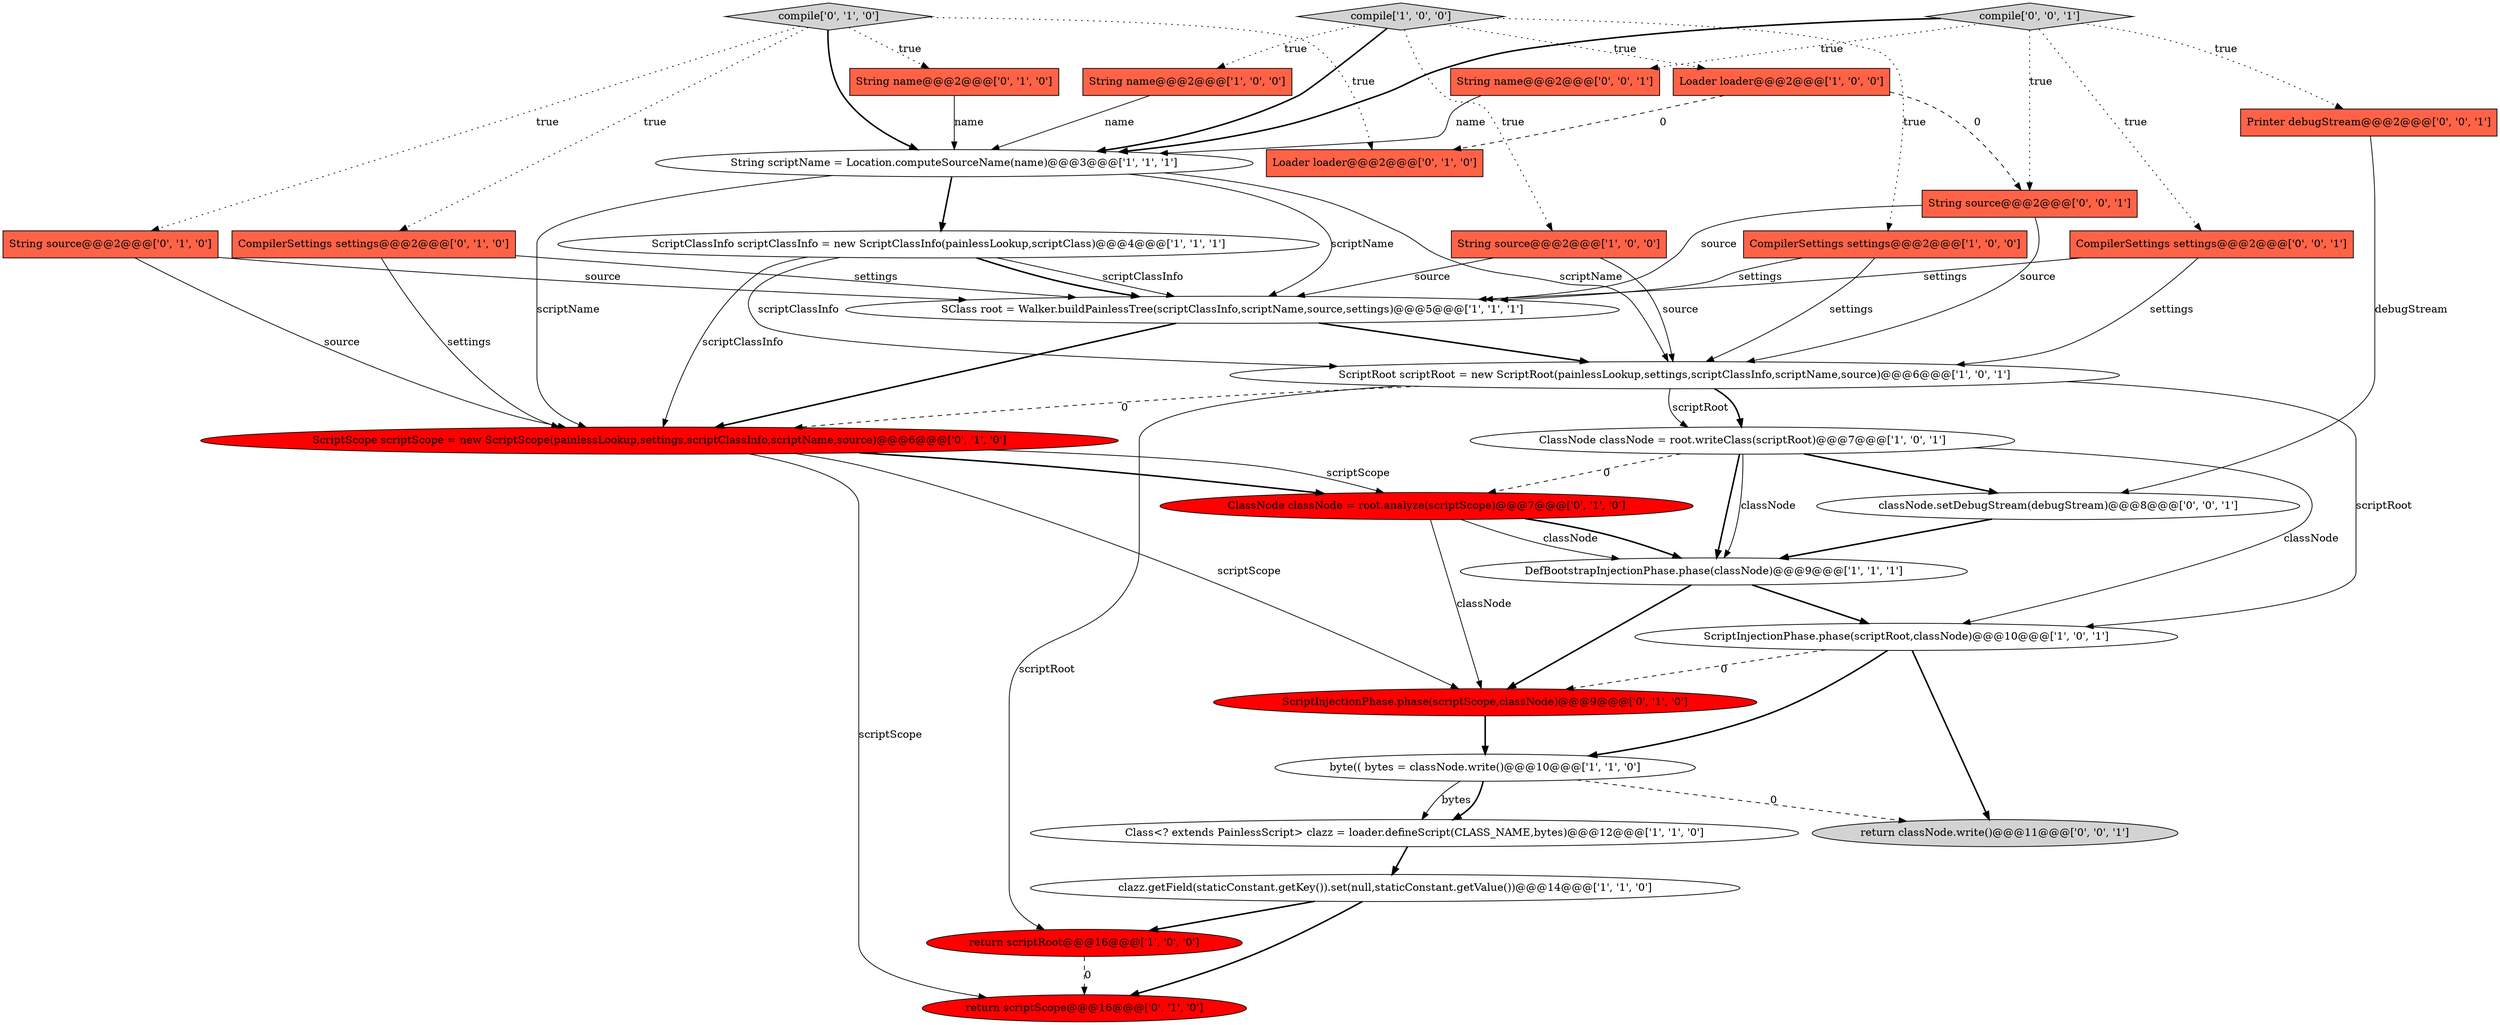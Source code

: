 digraph {
19 [style = filled, label = "compile['0', '1', '0']", fillcolor = lightgray, shape = diamond image = "AAA0AAABBB2BBB"];
30 [style = filled, label = "classNode.setDebugStream(debugStream)@@@8@@@['0', '0', '1']", fillcolor = white, shape = ellipse image = "AAA0AAABBB3BBB"];
27 [style = filled, label = "String name@@@2@@@['0', '0', '1']", fillcolor = tomato, shape = box image = "AAA0AAABBB3BBB"];
26 [style = filled, label = "Printer debugStream@@@2@@@['0', '0', '1']", fillcolor = tomato, shape = box image = "AAA0AAABBB3BBB"];
6 [style = filled, label = "byte(( bytes = classNode.write()@@@10@@@['1', '1', '0']", fillcolor = white, shape = ellipse image = "AAA0AAABBB1BBB"];
3 [style = filled, label = "String name@@@2@@@['1', '0', '0']", fillcolor = tomato, shape = box image = "AAA0AAABBB1BBB"];
18 [style = filled, label = "String name@@@2@@@['0', '1', '0']", fillcolor = tomato, shape = box image = "AAA0AAABBB2BBB"];
12 [style = filled, label = "String scriptName = Location.computeSourceName(name)@@@3@@@['1', '1', '1']", fillcolor = white, shape = ellipse image = "AAA0AAABBB1BBB"];
21 [style = filled, label = "String source@@@2@@@['0', '1', '0']", fillcolor = tomato, shape = box image = "AAA0AAABBB2BBB"];
0 [style = filled, label = "ScriptInjectionPhase.phase(scriptRoot,classNode)@@@10@@@['1', '0', '1']", fillcolor = white, shape = ellipse image = "AAA0AAABBB1BBB"];
9 [style = filled, label = "Class<? extends PainlessScript> clazz = loader.defineScript(CLASS_NAME,bytes)@@@12@@@['1', '1', '0']", fillcolor = white, shape = ellipse image = "AAA0AAABBB1BBB"];
1 [style = filled, label = "clazz.getField(staticConstant.getKey()).set(null,staticConstant.getValue())@@@14@@@['1', '1', '0']", fillcolor = white, shape = ellipse image = "AAA0AAABBB1BBB"];
5 [style = filled, label = "ScriptClassInfo scriptClassInfo = new ScriptClassInfo(painlessLookup,scriptClass)@@@4@@@['1', '1', '1']", fillcolor = white, shape = ellipse image = "AAA0AAABBB1BBB"];
11 [style = filled, label = "CompilerSettings settings@@@2@@@['1', '0', '0']", fillcolor = tomato, shape = box image = "AAA0AAABBB1BBB"];
31 [style = filled, label = "compile['0', '0', '1']", fillcolor = lightgray, shape = diamond image = "AAA0AAABBB3BBB"];
22 [style = filled, label = "return scriptScope@@@16@@@['0', '1', '0']", fillcolor = red, shape = ellipse image = "AAA1AAABBB2BBB"];
25 [style = filled, label = "return classNode.write()@@@11@@@['0', '0', '1']", fillcolor = lightgray, shape = ellipse image = "AAA0AAABBB3BBB"];
4 [style = filled, label = "String source@@@2@@@['1', '0', '0']", fillcolor = tomato, shape = box image = "AAA0AAABBB1BBB"];
29 [style = filled, label = "String source@@@2@@@['0', '0', '1']", fillcolor = tomato, shape = box image = "AAA0AAABBB3BBB"];
15 [style = filled, label = "ScriptRoot scriptRoot = new ScriptRoot(painlessLookup,settings,scriptClassInfo,scriptName,source)@@@6@@@['1', '0', '1']", fillcolor = white, shape = ellipse image = "AAA0AAABBB1BBB"];
8 [style = filled, label = "return scriptRoot@@@16@@@['1', '0', '0']", fillcolor = red, shape = ellipse image = "AAA1AAABBB1BBB"];
10 [style = filled, label = "compile['1', '0', '0']", fillcolor = lightgray, shape = diamond image = "AAA0AAABBB1BBB"];
16 [style = filled, label = "ScriptInjectionPhase.phase(scriptScope,classNode)@@@9@@@['0', '1', '0']", fillcolor = red, shape = ellipse image = "AAA1AAABBB2BBB"];
14 [style = filled, label = "Loader loader@@@2@@@['1', '0', '0']", fillcolor = tomato, shape = box image = "AAA1AAABBB1BBB"];
2 [style = filled, label = "SClass root = Walker.buildPainlessTree(scriptClassInfo,scriptName,source,settings)@@@5@@@['1', '1', '1']", fillcolor = white, shape = ellipse image = "AAA0AAABBB1BBB"];
7 [style = filled, label = "ClassNode classNode = root.writeClass(scriptRoot)@@@7@@@['1', '0', '1']", fillcolor = white, shape = ellipse image = "AAA0AAABBB1BBB"];
23 [style = filled, label = "CompilerSettings settings@@@2@@@['0', '1', '0']", fillcolor = tomato, shape = box image = "AAA0AAABBB2BBB"];
28 [style = filled, label = "CompilerSettings settings@@@2@@@['0', '0', '1']", fillcolor = tomato, shape = box image = "AAA0AAABBB3BBB"];
13 [style = filled, label = "DefBootstrapInjectionPhase.phase(classNode)@@@9@@@['1', '1', '1']", fillcolor = white, shape = ellipse image = "AAA0AAABBB1BBB"];
20 [style = filled, label = "ClassNode classNode = root.analyze(scriptScope)@@@7@@@['0', '1', '0']", fillcolor = red, shape = ellipse image = "AAA1AAABBB2BBB"];
24 [style = filled, label = "Loader loader@@@2@@@['0', '1', '0']", fillcolor = tomato, shape = box image = "AAA1AAABBB2BBB"];
17 [style = filled, label = "ScriptScope scriptScope = new ScriptScope(painlessLookup,settings,scriptClassInfo,scriptName,source)@@@6@@@['0', '1', '0']", fillcolor = red, shape = ellipse image = "AAA1AAABBB2BBB"];
3->12 [style = solid, label="name"];
7->13 [style = bold, label=""];
2->17 [style = bold, label=""];
14->24 [style = dashed, label="0"];
11->15 [style = solid, label="settings"];
20->13 [style = bold, label=""];
1->8 [style = bold, label=""];
30->13 [style = bold, label=""];
18->12 [style = solid, label="name"];
17->20 [style = solid, label="scriptScope"];
12->5 [style = bold, label=""];
15->7 [style = bold, label=""];
5->2 [style = solid, label="scriptClassInfo"];
19->12 [style = bold, label=""];
20->13 [style = solid, label="classNode"];
0->6 [style = bold, label=""];
7->30 [style = bold, label=""];
16->6 [style = bold, label=""];
28->15 [style = solid, label="settings"];
0->16 [style = dashed, label="0"];
12->2 [style = solid, label="scriptName"];
29->2 [style = solid, label="source"];
19->18 [style = dotted, label="true"];
12->15 [style = solid, label="scriptName"];
5->15 [style = solid, label="scriptClassInfo"];
10->3 [style = dotted, label="true"];
19->23 [style = dotted, label="true"];
15->0 [style = solid, label="scriptRoot"];
7->20 [style = dashed, label="0"];
12->17 [style = solid, label="scriptName"];
20->16 [style = solid, label="classNode"];
26->30 [style = solid, label="debugStream"];
19->24 [style = dotted, label="true"];
21->17 [style = solid, label="source"];
19->21 [style = dotted, label="true"];
6->9 [style = solid, label="bytes"];
13->16 [style = bold, label=""];
31->12 [style = bold, label=""];
28->2 [style = solid, label="settings"];
1->22 [style = bold, label=""];
10->14 [style = dotted, label="true"];
8->22 [style = dashed, label="0"];
17->22 [style = solid, label="scriptScope"];
29->15 [style = solid, label="source"];
5->2 [style = bold, label=""];
15->7 [style = solid, label="scriptRoot"];
4->2 [style = solid, label="source"];
23->17 [style = solid, label="settings"];
7->13 [style = solid, label="classNode"];
21->2 [style = solid, label="source"];
15->8 [style = solid, label="scriptRoot"];
23->2 [style = solid, label="settings"];
0->25 [style = bold, label=""];
10->12 [style = bold, label=""];
10->11 [style = dotted, label="true"];
31->28 [style = dotted, label="true"];
31->26 [style = dotted, label="true"];
6->25 [style = dashed, label="0"];
2->15 [style = bold, label=""];
31->27 [style = dotted, label="true"];
15->17 [style = dashed, label="0"];
5->17 [style = solid, label="scriptClassInfo"];
13->0 [style = bold, label=""];
11->2 [style = solid, label="settings"];
10->4 [style = dotted, label="true"];
6->9 [style = bold, label=""];
9->1 [style = bold, label=""];
31->29 [style = dotted, label="true"];
14->29 [style = dashed, label="0"];
27->12 [style = solid, label="name"];
7->0 [style = solid, label="classNode"];
17->16 [style = solid, label="scriptScope"];
4->15 [style = solid, label="source"];
17->20 [style = bold, label=""];
}
